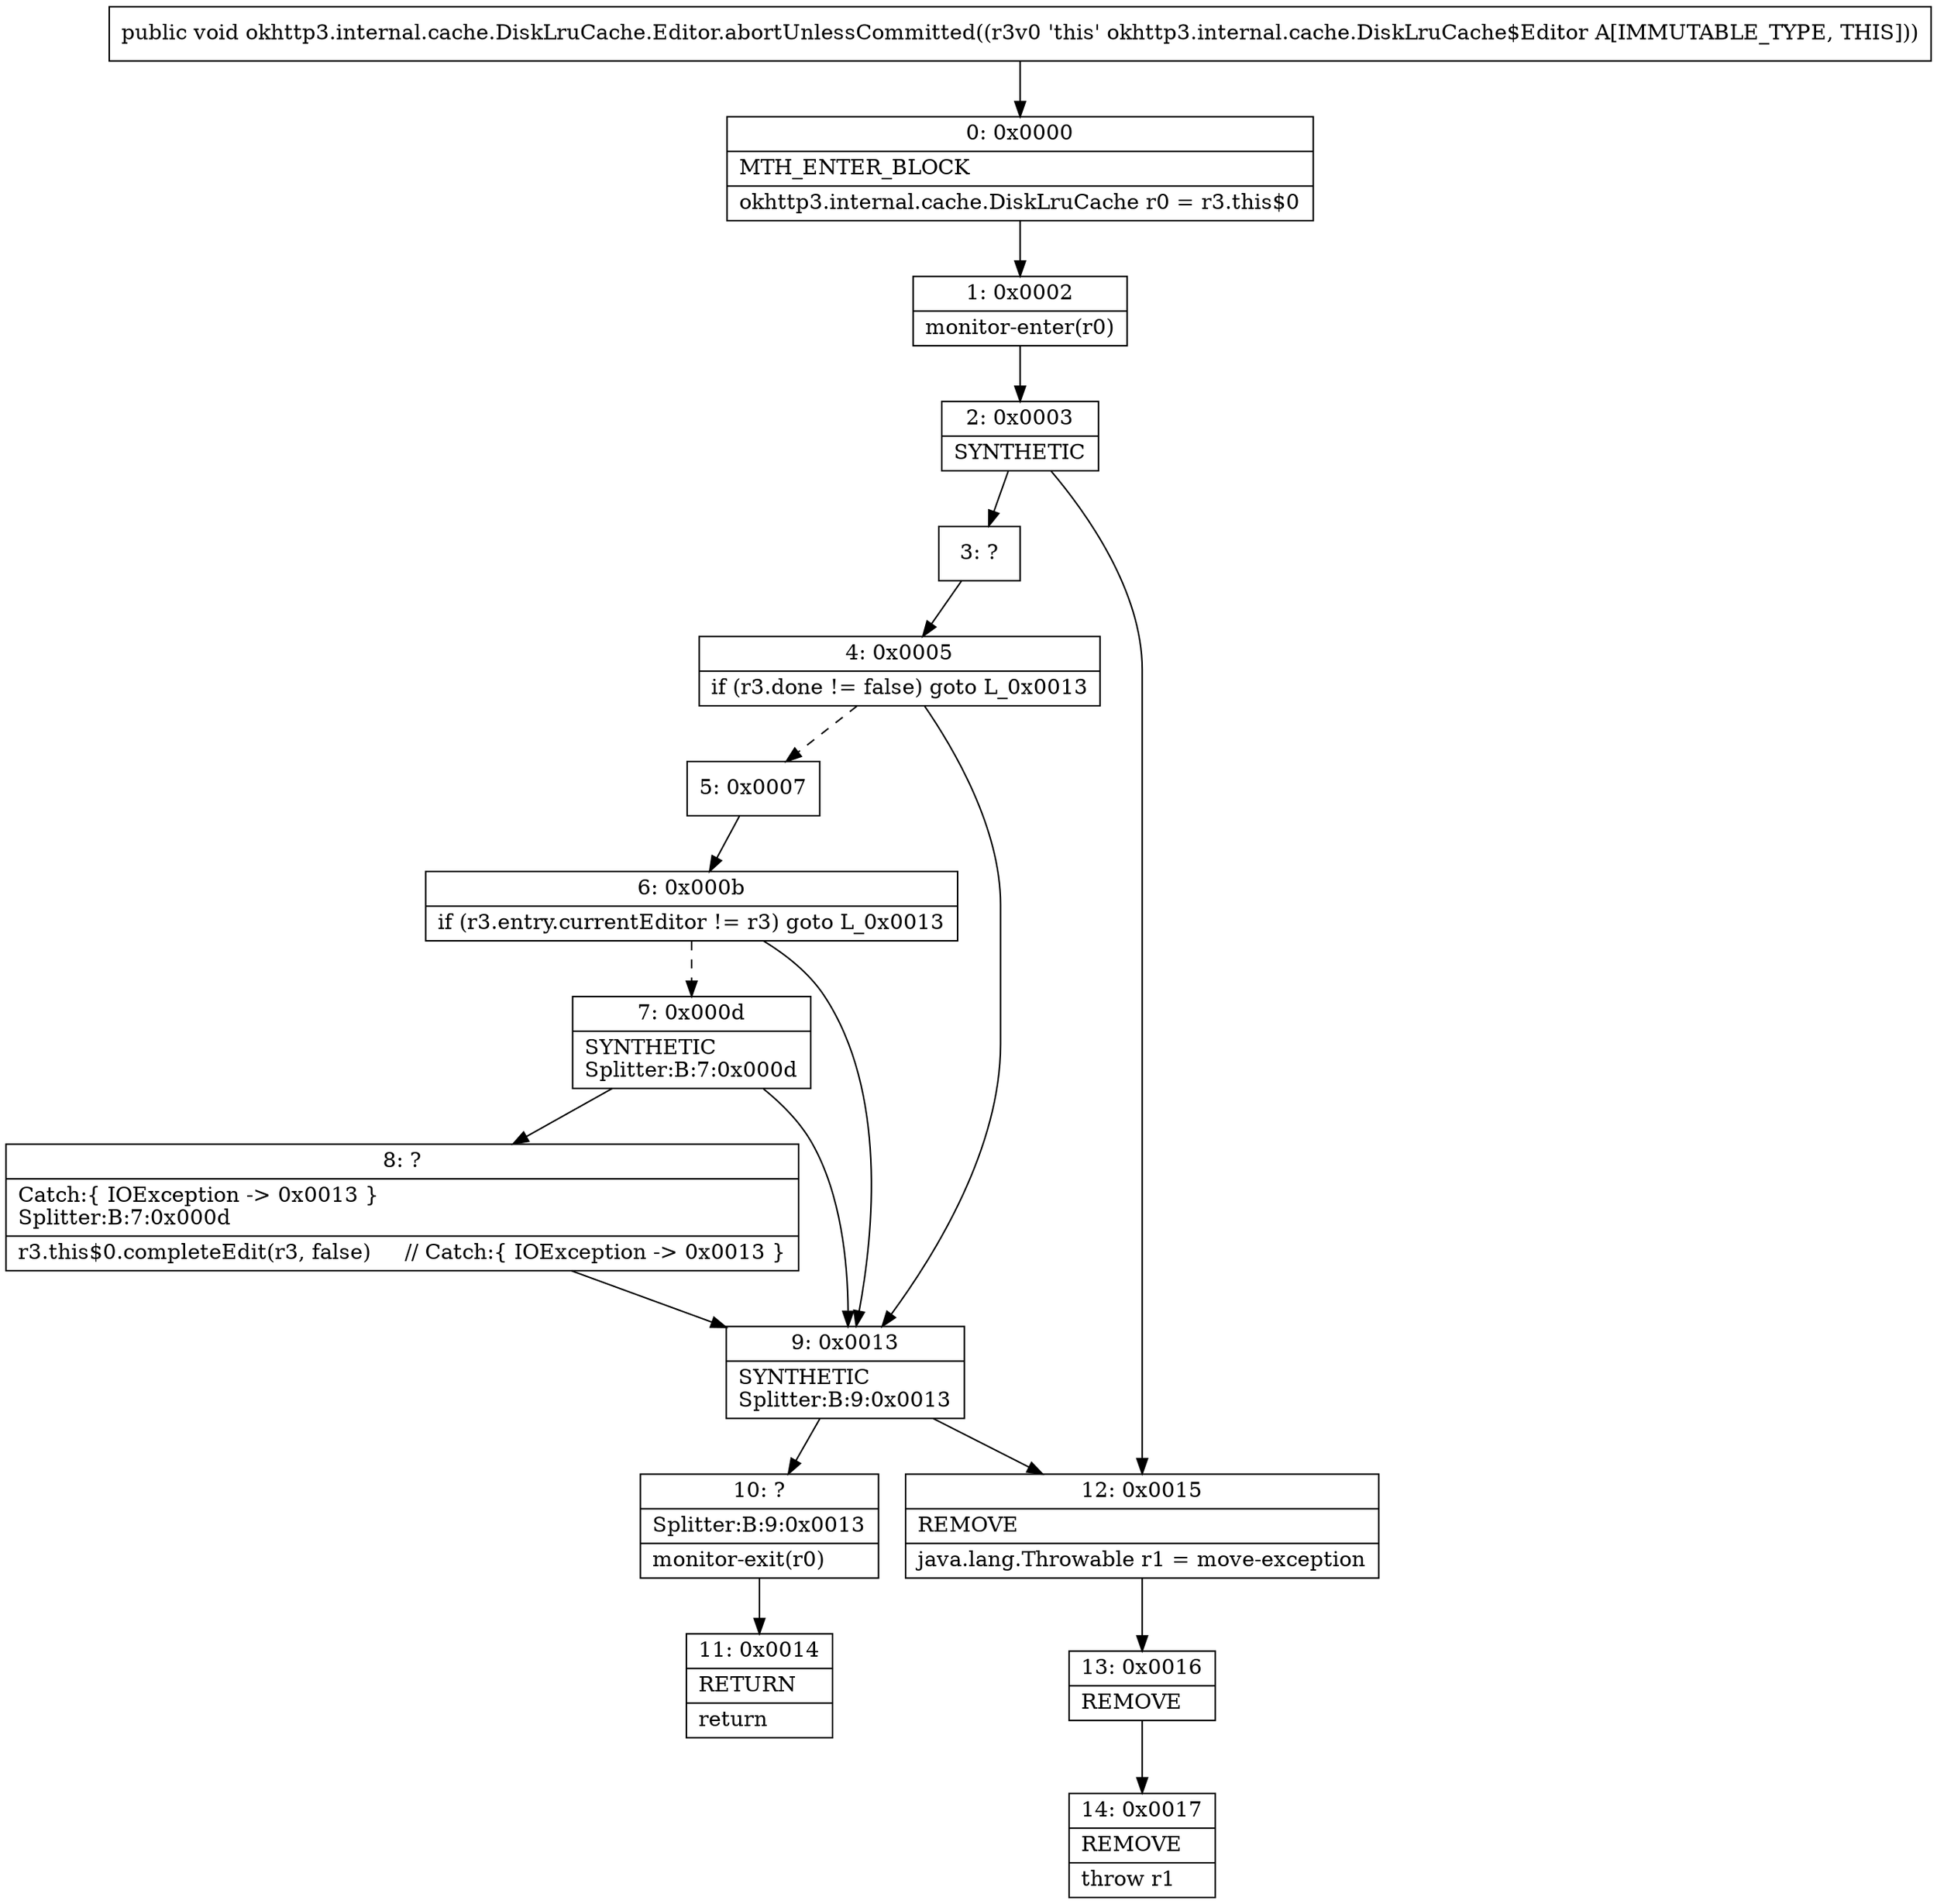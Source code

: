 digraph "CFG forokhttp3.internal.cache.DiskLruCache.Editor.abortUnlessCommitted()V" {
Node_0 [shape=record,label="{0\:\ 0x0000|MTH_ENTER_BLOCK\l|okhttp3.internal.cache.DiskLruCache r0 = r3.this$0\l}"];
Node_1 [shape=record,label="{1\:\ 0x0002|monitor\-enter(r0)\l}"];
Node_2 [shape=record,label="{2\:\ 0x0003|SYNTHETIC\l}"];
Node_3 [shape=record,label="{3\:\ ?}"];
Node_4 [shape=record,label="{4\:\ 0x0005|if (r3.done != false) goto L_0x0013\l}"];
Node_5 [shape=record,label="{5\:\ 0x0007}"];
Node_6 [shape=record,label="{6\:\ 0x000b|if (r3.entry.currentEditor != r3) goto L_0x0013\l}"];
Node_7 [shape=record,label="{7\:\ 0x000d|SYNTHETIC\lSplitter:B:7:0x000d\l}"];
Node_8 [shape=record,label="{8\:\ ?|Catch:\{ IOException \-\> 0x0013 \}\lSplitter:B:7:0x000d\l|r3.this$0.completeEdit(r3, false)     \/\/ Catch:\{ IOException \-\> 0x0013 \}\l}"];
Node_9 [shape=record,label="{9\:\ 0x0013|SYNTHETIC\lSplitter:B:9:0x0013\l}"];
Node_10 [shape=record,label="{10\:\ ?|Splitter:B:9:0x0013\l|monitor\-exit(r0)\l}"];
Node_11 [shape=record,label="{11\:\ 0x0014|RETURN\l|return\l}"];
Node_12 [shape=record,label="{12\:\ 0x0015|REMOVE\l|java.lang.Throwable r1 = move\-exception\l}"];
Node_13 [shape=record,label="{13\:\ 0x0016|REMOVE\l}"];
Node_14 [shape=record,label="{14\:\ 0x0017|REMOVE\l|throw r1\l}"];
MethodNode[shape=record,label="{public void okhttp3.internal.cache.DiskLruCache.Editor.abortUnlessCommitted((r3v0 'this' okhttp3.internal.cache.DiskLruCache$Editor A[IMMUTABLE_TYPE, THIS])) }"];
MethodNode -> Node_0;
Node_0 -> Node_1;
Node_1 -> Node_2;
Node_2 -> Node_3;
Node_2 -> Node_12;
Node_3 -> Node_4;
Node_4 -> Node_5[style=dashed];
Node_4 -> Node_9;
Node_5 -> Node_6;
Node_6 -> Node_7[style=dashed];
Node_6 -> Node_9;
Node_7 -> Node_8;
Node_7 -> Node_9;
Node_8 -> Node_9;
Node_9 -> Node_10;
Node_9 -> Node_12;
Node_10 -> Node_11;
Node_12 -> Node_13;
Node_13 -> Node_14;
}

